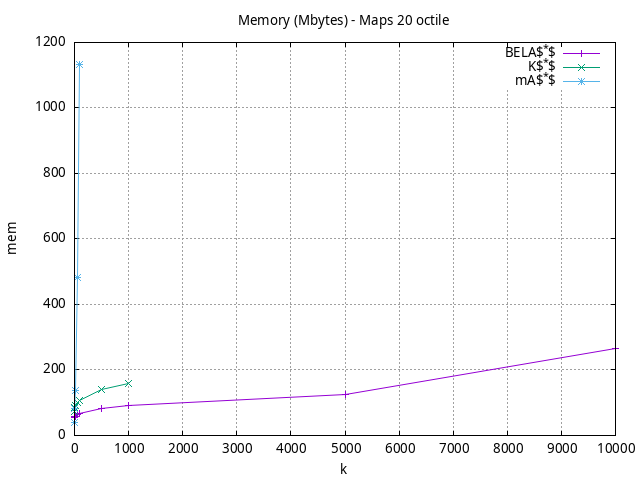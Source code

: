 #!/usr/bin/gnuplot
# -*- coding: utf-8 -*-
#
# results/maps/octile/20/random512-20.heuristic.octile.mem.gnuplot
#
# Started on 04/02/2024 21:34:53
# Author: Carlos Linares López
set grid
set xlabel "k"
set ylabel "mem"

set title "Memory (Mbytes) - Maps 20 octile"

set terminal png enhanced font "Ariel,10"
set output 'random512-20.heuristic.octile.mem.png'

plot "-" title "BELA$^*$"      with linesp, "-" title "K$^*$"      with linesp, "-" title "mA$^*$"      with linesp

	1 55.31
	5 57.37
	10 58.13
	50 63.12
	100 68.35
	500 82.17
	1000 91.45
	5000 124.29
	10000 265.95
end
	1 72.01
	5 85.92
	10 90.92
	50 101.57
	100 107.24
	500 139.92
	1000 158.77
end
	1 40.28
	5 83.61
	10 136.54
	50 481.62
	100 1131.45
end
